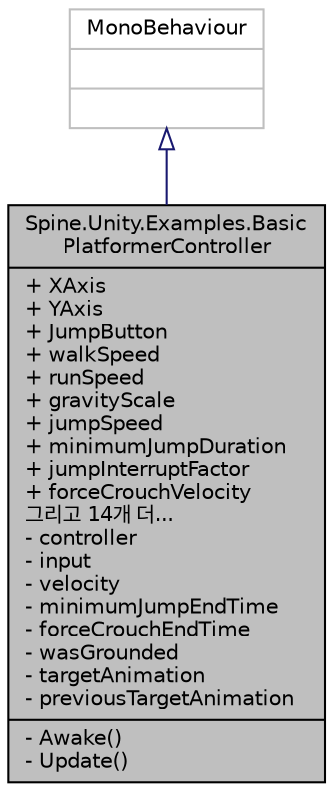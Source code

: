 digraph "Spine.Unity.Examples.BasicPlatformerController"
{
 // LATEX_PDF_SIZE
  edge [fontname="Helvetica",fontsize="10",labelfontname="Helvetica",labelfontsize="10"];
  node [fontname="Helvetica",fontsize="10",shape=record];
  Node1 [label="{Spine.Unity.Examples.Basic\lPlatformerController\n|+ XAxis\l+ YAxis\l+ JumpButton\l+ walkSpeed\l+ runSpeed\l+ gravityScale\l+ jumpSpeed\l+ minimumJumpDuration\l+ jumpInterruptFactor\l+ forceCrouchVelocity\l그리고 14개 더...\l- controller\l- input\l- velocity\l- minimumJumpEndTime\l- forceCrouchEndTime\l- wasGrounded\l- targetAnimation\l- previousTargetAnimation\l|- Awake()\l- Update()\l}",height=0.2,width=0.4,color="black", fillcolor="grey75", style="filled", fontcolor="black",tooltip=" "];
  Node2 -> Node1 [dir="back",color="midnightblue",fontsize="10",style="solid",arrowtail="onormal",fontname="Helvetica"];
  Node2 [label="{MonoBehaviour\n||}",height=0.2,width=0.4,color="grey75", fillcolor="white", style="filled",tooltip=" "];
}

